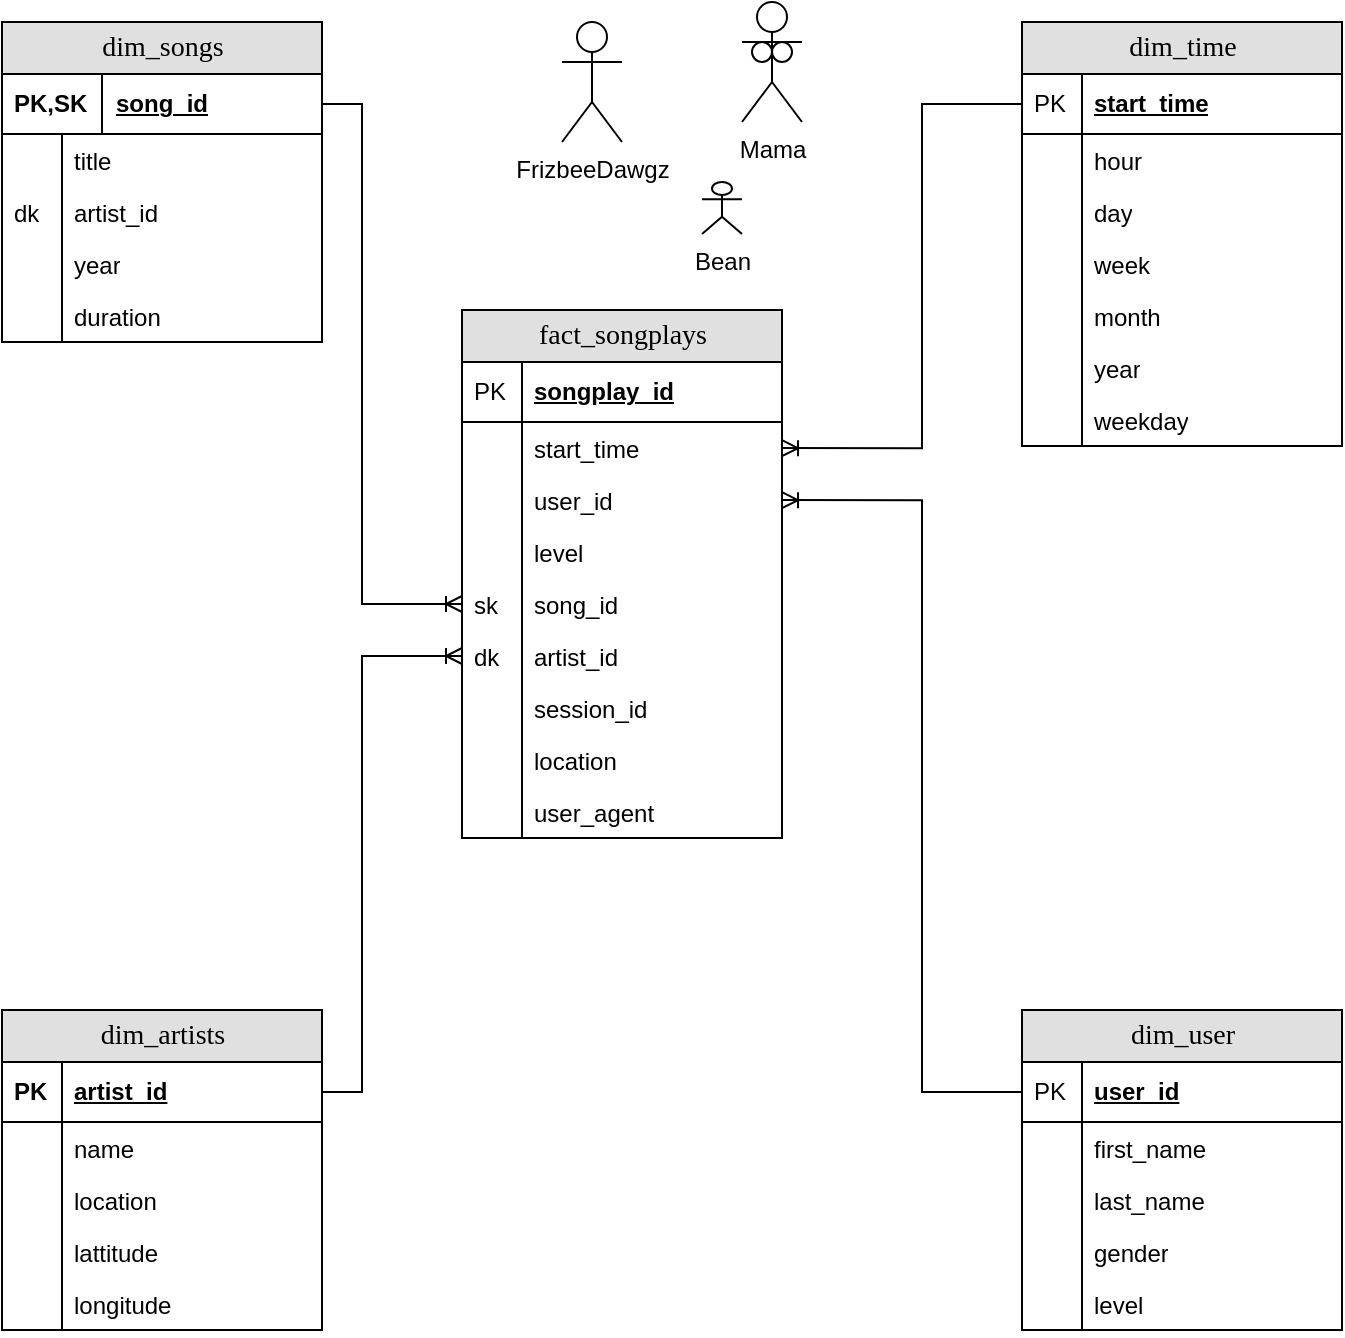 <mxfile version="13.3.1" type="device"><diagram name="Page-1" id="e56a1550-8fbb-45ad-956c-1786394a9013"><mxGraphModel dx="1086" dy="806" grid="1" gridSize="10" guides="1" tooltips="1" connect="1" arrows="1" fold="1" page="1" pageScale="1" pageWidth="1100" pageHeight="850" background="#ffffff" math="0" shadow="0"><root><mxCell id="0"/><mxCell id="1" parent="0"/><mxCell id="2e49270ec7c68f3f-58" value="" style="edgeStyle=orthogonalEdgeStyle;html=1;endArrow=ERzeroToMany;startArrow=ERmandOne;labelBackgroundColor=none;fontFamily=Verdana;fontSize=14;entryX=0;entryY=0.308;entryPerimeter=0;exitX=0;exitY=0.5;" parent="1" edge="1"><mxGeometry width="100" height="100" relative="1" as="geometry"><mxPoint x="580" y="450" as="sourcePoint"/><mxPoint x="570" y="320" as="targetPoint"/><Array as="points"><mxPoint x="540" y="450"/><mxPoint x="540" y="270"/></Array></mxGeometry></mxCell><mxCell id="hWE8iLyhvquOz823KqsU-22" style="edgeStyle=orthogonalEdgeStyle;rounded=0;orthogonalLoop=1;jettySize=auto;html=1;startArrow=ERoneToMany;startFill=0;endArrow=none;endFill=0;" parent="1" target="hWE8iLyhvquOz823KqsU-11" edge="1"><mxGeometry relative="1" as="geometry"><mxPoint x="630" y="339.059" as="sourcePoint"/><Array as="points"><mxPoint x="700" y="339"/><mxPoint x="700" y="635"/></Array></mxGeometry></mxCell><mxCell id="hWE8iLyhvquOz823KqsU-29" style="edgeStyle=orthogonalEdgeStyle;rounded=0;orthogonalLoop=1;jettySize=auto;html=1;startArrow=none;startFill=0;endArrow=ERoneToMany;endFill=0;entryX=0;entryY=0.5;entryDx=0;entryDy=0;" parent="1" source="2e49270ec7c68f3f-51" target="hWE8iLyhvquOz823KqsU-67" edge="1"><mxGeometry relative="1" as="geometry"><mxPoint x="550" y="378" as="targetPoint"/><Array as="points"><mxPoint x="420" y="141"/><mxPoint x="420" y="391"/></Array></mxGeometry></mxCell><mxCell id="hWE8iLyhvquOz823KqsU-42" style="edgeStyle=orthogonalEdgeStyle;rounded=0;orthogonalLoop=1;jettySize=auto;html=1;entryX=0;entryY=0.5;entryDx=0;entryDy=0;startArrow=none;startFill=0;endArrow=ERoneToMany;endFill=0;" parent="1" source="hWE8iLyhvquOz823KqsU-31" target="hWE8iLyhvquOz823KqsU-69" edge="1"><mxGeometry relative="1" as="geometry"><mxPoint x="470" y="391.0" as="targetPoint"/><Array as="points"><mxPoint x="420" y="635"/><mxPoint x="420" y="417"/></Array></mxGeometry></mxCell><mxCell id="hWE8iLyhvquOz823KqsU-58" style="edgeStyle=orthogonalEdgeStyle;rounded=0;orthogonalLoop=1;jettySize=auto;html=1;entryX=0;entryY=0.5;entryDx=0;entryDy=0;startArrow=ERoneToMany;startFill=0;endArrow=none;endFill=0;" parent="1" target="hWE8iLyhvquOz823KqsU-44" edge="1"><mxGeometry relative="1" as="geometry"><mxPoint x="630" y="313.059" as="sourcePoint"/><Array as="points"><mxPoint x="700" y="313"/><mxPoint x="700" y="141"/></Array></mxGeometry></mxCell><mxCell id="2e49270ec7c68f3f-80" value="fact_songplays" style="swimlane;html=1;fontStyle=0;childLayout=stackLayout;horizontal=1;startSize=26;fillColor=#e0e0e0;horizontalStack=0;resizeParent=1;resizeLast=0;collapsible=1;marginBottom=0;swimlaneFillColor=#ffffff;align=center;rounded=0;shadow=0;comic=0;labelBackgroundColor=none;strokeWidth=1;fontFamily=Verdana;fontSize=14" parent="1" vertex="1"><mxGeometry x="470" y="244" width="160" height="264" as="geometry"/></mxCell><mxCell id="2e49270ec7c68f3f-81" value="songplay_id" style="shape=partialRectangle;top=0;left=0;right=0;bottom=1;html=1;align=left;verticalAlign=middle;fillColor=none;spacingLeft=34;spacingRight=4;whiteSpace=wrap;overflow=hidden;rotatable=0;points=[[0,0.5],[1,0.5]];portConstraint=eastwest;dropTarget=0;fontStyle=5;" parent="2e49270ec7c68f3f-80" vertex="1"><mxGeometry y="26" width="160" height="30" as="geometry"/></mxCell><mxCell id="2e49270ec7c68f3f-82" value="PK" style="shape=partialRectangle;top=0;left=0;bottom=0;html=1;fillColor=none;align=left;verticalAlign=middle;spacingLeft=4;spacingRight=4;whiteSpace=wrap;overflow=hidden;rotatable=0;points=[];portConstraint=eastwest;part=1;" parent="2e49270ec7c68f3f-81" vertex="1" connectable="0"><mxGeometry width="30" height="30" as="geometry"/></mxCell><mxCell id="hWE8iLyhvquOz823KqsU-61" value="start_time" style="shape=partialRectangle;top=0;left=0;right=0;bottom=0;html=1;align=left;verticalAlign=top;fillColor=none;spacingLeft=34;spacingRight=4;whiteSpace=wrap;overflow=hidden;rotatable=0;points=[[0,0.5],[1,0.5]];portConstraint=eastwest;dropTarget=0;flipH=1;" parent="2e49270ec7c68f3f-80" vertex="1"><mxGeometry y="56" width="160" height="26" as="geometry"/></mxCell><mxCell id="hWE8iLyhvquOz823KqsU-62" value="" style="shape=partialRectangle;top=0;left=0;bottom=0;html=1;fillColor=none;align=left;verticalAlign=top;spacingLeft=4;spacingRight=4;whiteSpace=wrap;overflow=hidden;rotatable=0;points=[];portConstraint=eastwest;part=1;" parent="hWE8iLyhvquOz823KqsU-61" vertex="1" connectable="0"><mxGeometry width="30" height="26" as="geometry"/></mxCell><mxCell id="hWE8iLyhvquOz823KqsU-63" value="user_id" style="shape=partialRectangle;top=0;left=0;right=0;bottom=0;html=1;align=left;verticalAlign=top;fillColor=none;spacingLeft=34;spacingRight=4;whiteSpace=wrap;overflow=hidden;rotatable=0;points=[[0,0.5],[1,0.5]];portConstraint=eastwest;dropTarget=0;flipH=1;" parent="2e49270ec7c68f3f-80" vertex="1"><mxGeometry y="82" width="160" height="26" as="geometry"/></mxCell><mxCell id="hWE8iLyhvquOz823KqsU-64" value="" style="shape=partialRectangle;top=0;left=0;bottom=0;html=1;fillColor=none;align=left;verticalAlign=top;spacingLeft=4;spacingRight=4;whiteSpace=wrap;overflow=hidden;rotatable=0;points=[];portConstraint=eastwest;part=1;" parent="hWE8iLyhvquOz823KqsU-63" vertex="1" connectable="0"><mxGeometry width="30" height="26" as="geometry"/></mxCell><mxCell id="hWE8iLyhvquOz823KqsU-65" value="level" style="shape=partialRectangle;top=0;left=0;right=0;bottom=0;html=1;align=left;verticalAlign=top;fillColor=none;spacingLeft=34;spacingRight=4;whiteSpace=wrap;overflow=hidden;rotatable=0;points=[[0,0.5],[1,0.5]];portConstraint=eastwest;dropTarget=0;flipH=1;" parent="2e49270ec7c68f3f-80" vertex="1"><mxGeometry y="108" width="160" height="26" as="geometry"/></mxCell><mxCell id="hWE8iLyhvquOz823KqsU-66" value="" style="shape=partialRectangle;top=0;left=0;bottom=0;html=1;fillColor=none;align=left;verticalAlign=top;spacingLeft=4;spacingRight=4;whiteSpace=wrap;overflow=hidden;rotatable=0;points=[];portConstraint=eastwest;part=1;" parent="hWE8iLyhvquOz823KqsU-65" vertex="1" connectable="0"><mxGeometry width="30" height="26" as="geometry"/></mxCell><mxCell id="hWE8iLyhvquOz823KqsU-67" value="song_id" style="shape=partialRectangle;top=0;left=0;right=0;bottom=0;html=1;align=left;verticalAlign=top;fillColor=none;spacingLeft=34;spacingRight=4;whiteSpace=wrap;overflow=hidden;rotatable=0;points=[[0,0.5],[1,0.5]];portConstraint=eastwest;dropTarget=0;flipH=1;" parent="2e49270ec7c68f3f-80" vertex="1"><mxGeometry y="134" width="160" height="26" as="geometry"/></mxCell><mxCell id="hWE8iLyhvquOz823KqsU-68" value="sk" style="shape=partialRectangle;top=0;left=0;bottom=0;html=1;fillColor=none;align=left;verticalAlign=top;spacingLeft=4;spacingRight=4;whiteSpace=wrap;overflow=hidden;rotatable=0;points=[];portConstraint=eastwest;part=1;" parent="hWE8iLyhvquOz823KqsU-67" vertex="1" connectable="0"><mxGeometry width="30" height="26" as="geometry"/></mxCell><mxCell id="hWE8iLyhvquOz823KqsU-69" value="artist_id" style="shape=partialRectangle;top=0;left=0;right=0;bottom=0;html=1;align=left;verticalAlign=top;fillColor=none;spacingLeft=34;spacingRight=4;whiteSpace=wrap;overflow=hidden;rotatable=0;points=[[0,0.5],[1,0.5]];portConstraint=eastwest;dropTarget=0;flipH=1;" parent="2e49270ec7c68f3f-80" vertex="1"><mxGeometry y="160" width="160" height="26" as="geometry"/></mxCell><mxCell id="hWE8iLyhvquOz823KqsU-70" value="dk" style="shape=partialRectangle;top=0;left=0;bottom=0;html=1;fillColor=none;align=left;verticalAlign=top;spacingLeft=4;spacingRight=4;whiteSpace=wrap;overflow=hidden;rotatable=0;points=[];portConstraint=eastwest;part=1;" parent="hWE8iLyhvquOz823KqsU-69" vertex="1" connectable="0"><mxGeometry width="30" height="26" as="geometry"/></mxCell><mxCell id="hWE8iLyhvquOz823KqsU-71" value="session_id" style="shape=partialRectangle;top=0;left=0;right=0;bottom=0;html=1;align=left;verticalAlign=top;fillColor=none;spacingLeft=34;spacingRight=4;whiteSpace=wrap;overflow=hidden;rotatable=0;points=[[0,0.5],[1,0.5]];portConstraint=eastwest;dropTarget=0;flipH=1;" parent="2e49270ec7c68f3f-80" vertex="1"><mxGeometry y="186" width="160" height="26" as="geometry"/></mxCell><mxCell id="hWE8iLyhvquOz823KqsU-72" value="" style="shape=partialRectangle;top=0;left=0;bottom=0;html=1;fillColor=none;align=left;verticalAlign=top;spacingLeft=4;spacingRight=4;whiteSpace=wrap;overflow=hidden;rotatable=0;points=[];portConstraint=eastwest;part=1;" parent="hWE8iLyhvquOz823KqsU-71" vertex="1" connectable="0"><mxGeometry width="30" height="26" as="geometry"/></mxCell><mxCell id="hWE8iLyhvquOz823KqsU-73" value="location" style="shape=partialRectangle;top=0;left=0;right=0;bottom=0;html=1;align=left;verticalAlign=top;fillColor=none;spacingLeft=34;spacingRight=4;whiteSpace=wrap;overflow=hidden;rotatable=0;points=[[0,0.5],[1,0.5]];portConstraint=eastwest;dropTarget=0;flipH=1;" parent="2e49270ec7c68f3f-80" vertex="1"><mxGeometry y="212" width="160" height="26" as="geometry"/></mxCell><mxCell id="hWE8iLyhvquOz823KqsU-74" value="" style="shape=partialRectangle;top=0;left=0;bottom=0;html=1;fillColor=none;align=left;verticalAlign=top;spacingLeft=4;spacingRight=4;whiteSpace=wrap;overflow=hidden;rotatable=0;points=[];portConstraint=eastwest;part=1;" parent="hWE8iLyhvquOz823KqsU-73" vertex="1" connectable="0"><mxGeometry width="30" height="26" as="geometry"/></mxCell><mxCell id="hWE8iLyhvquOz823KqsU-75" value="user_agent" style="shape=partialRectangle;top=0;left=0;right=0;bottom=0;html=1;align=left;verticalAlign=top;fillColor=none;spacingLeft=34;spacingRight=4;whiteSpace=wrap;overflow=hidden;rotatable=0;points=[[0,0.5],[1,0.5]];portConstraint=eastwest;dropTarget=0;flipH=1;" parent="2e49270ec7c68f3f-80" vertex="1"><mxGeometry y="238" width="160" height="26" as="geometry"/></mxCell><mxCell id="hWE8iLyhvquOz823KqsU-76" value="" style="shape=partialRectangle;top=0;left=0;bottom=0;html=1;fillColor=none;align=left;verticalAlign=top;spacingLeft=4;spacingRight=4;whiteSpace=wrap;overflow=hidden;rotatable=0;points=[];portConstraint=eastwest;part=1;" parent="hWE8iLyhvquOz823KqsU-75" vertex="1" connectable="0"><mxGeometry width="30" height="26" as="geometry"/></mxCell><mxCell id="hWE8iLyhvquOz823KqsU-30" value="dim_artists" style="swimlane;html=1;fontStyle=0;childLayout=stackLayout;horizontal=1;startSize=26;fillColor=#e0e0e0;horizontalStack=0;resizeParent=1;resizeLast=0;collapsible=1;marginBottom=0;swimlaneFillColor=#ffffff;align=center;rounded=0;shadow=0;comic=0;labelBackgroundColor=none;strokeWidth=1;fontFamily=Verdana;fontSize=14" parent="1" vertex="1"><mxGeometry x="240" y="594" width="160" height="160" as="geometry"/></mxCell><mxCell id="hWE8iLyhvquOz823KqsU-31" value="artist_id" style="shape=partialRectangle;top=0;left=0;right=0;bottom=1;html=1;align=left;verticalAlign=middle;fillColor=none;spacingLeft=34;spacingRight=4;whiteSpace=wrap;overflow=hidden;rotatable=0;points=[[0,0.5],[1,0.5]];portConstraint=eastwest;dropTarget=0;fontStyle=5;" parent="hWE8iLyhvquOz823KqsU-30" vertex="1"><mxGeometry y="26" width="160" height="30" as="geometry"/></mxCell><mxCell id="hWE8iLyhvquOz823KqsU-32" value="PK" style="shape=partialRectangle;fontStyle=1;top=0;left=0;bottom=0;html=1;fillColor=none;align=left;verticalAlign=middle;spacingLeft=4;spacingRight=4;whiteSpace=wrap;overflow=hidden;rotatable=0;points=[];portConstraint=eastwest;part=1;" parent="hWE8iLyhvquOz823KqsU-31" vertex="1" connectable="0"><mxGeometry width="30" height="30" as="geometry"/></mxCell><mxCell id="hWE8iLyhvquOz823KqsU-33" value="name" style="shape=partialRectangle;top=0;left=0;right=0;bottom=0;html=1;align=left;verticalAlign=top;fillColor=none;spacingLeft=34;spacingRight=4;whiteSpace=wrap;overflow=hidden;rotatable=0;points=[[0,0.5],[1,0.5]];portConstraint=eastwest;dropTarget=0;" parent="hWE8iLyhvquOz823KqsU-30" vertex="1"><mxGeometry y="56" width="160" height="26" as="geometry"/></mxCell><mxCell id="hWE8iLyhvquOz823KqsU-34" value="" style="shape=partialRectangle;top=0;left=0;bottom=0;html=1;fillColor=none;align=left;verticalAlign=top;spacingLeft=4;spacingRight=4;whiteSpace=wrap;overflow=hidden;rotatable=0;points=[];portConstraint=eastwest;part=1;" parent="hWE8iLyhvquOz823KqsU-33" vertex="1" connectable="0"><mxGeometry width="30" height="26" as="geometry"/></mxCell><mxCell id="hWE8iLyhvquOz823KqsU-35" value="location" style="shape=partialRectangle;top=0;left=0;right=0;bottom=0;html=1;align=left;verticalAlign=top;fillColor=none;spacingLeft=34;spacingRight=4;whiteSpace=wrap;overflow=hidden;rotatable=0;points=[[0,0.5],[1,0.5]];portConstraint=eastwest;dropTarget=0;" parent="hWE8iLyhvquOz823KqsU-30" vertex="1"><mxGeometry y="82" width="160" height="26" as="geometry"/></mxCell><mxCell id="hWE8iLyhvquOz823KqsU-36" value="" style="shape=partialRectangle;top=0;left=0;bottom=0;html=1;fillColor=none;align=left;verticalAlign=top;spacingLeft=4;spacingRight=4;whiteSpace=wrap;overflow=hidden;rotatable=0;points=[];portConstraint=eastwest;part=1;" parent="hWE8iLyhvquOz823KqsU-35" vertex="1" connectable="0"><mxGeometry width="30" height="26" as="geometry"/></mxCell><mxCell id="hWE8iLyhvquOz823KqsU-37" value="lattitude" style="shape=partialRectangle;top=0;left=0;right=0;bottom=0;html=1;align=left;verticalAlign=top;fillColor=none;spacingLeft=34;spacingRight=4;whiteSpace=wrap;overflow=hidden;rotatable=0;points=[[0,0.5],[1,0.5]];portConstraint=eastwest;dropTarget=0;" parent="hWE8iLyhvquOz823KqsU-30" vertex="1"><mxGeometry y="108" width="160" height="26" as="geometry"/></mxCell><mxCell id="hWE8iLyhvquOz823KqsU-38" value="" style="shape=partialRectangle;top=0;left=0;bottom=0;html=1;fillColor=none;align=left;verticalAlign=top;spacingLeft=4;spacingRight=4;whiteSpace=wrap;overflow=hidden;rotatable=0;points=[];portConstraint=eastwest;part=1;" parent="hWE8iLyhvquOz823KqsU-37" vertex="1" connectable="0"><mxGeometry width="30" height="26" as="geometry"/></mxCell><mxCell id="hWE8iLyhvquOz823KqsU-39" value="longitude" style="shape=partialRectangle;top=0;left=0;right=0;bottom=0;html=1;align=left;verticalAlign=top;fillColor=none;spacingLeft=34;spacingRight=4;whiteSpace=wrap;overflow=hidden;rotatable=0;points=[[0,0.5],[1,0.5]];portConstraint=eastwest;dropTarget=0;" parent="hWE8iLyhvquOz823KqsU-30" vertex="1"><mxGeometry y="134" width="160" height="26" as="geometry"/></mxCell><mxCell id="hWE8iLyhvquOz823KqsU-40" value="" style="shape=partialRectangle;top=0;left=0;bottom=0;html=1;fillColor=none;align=left;verticalAlign=top;spacingLeft=4;spacingRight=4;whiteSpace=wrap;overflow=hidden;rotatable=0;points=[];portConstraint=eastwest;part=1;" parent="hWE8iLyhvquOz823KqsU-39" vertex="1" connectable="0"><mxGeometry width="30" height="26" as="geometry"/></mxCell><mxCell id="2e49270ec7c68f3f-48" value="dim_songs" style="swimlane;html=1;fontStyle=0;childLayout=stackLayout;horizontal=1;startSize=26;fillColor=#e0e0e0;horizontalStack=0;resizeParent=1;resizeLast=0;collapsible=1;marginBottom=0;swimlaneFillColor=#ffffff;align=center;rounded=0;shadow=0;comic=0;labelBackgroundColor=none;strokeWidth=1;fontFamily=Verdana;fontSize=14" parent="1" vertex="1"><mxGeometry x="240" y="100" width="160" height="160" as="geometry"/></mxCell><mxCell id="2e49270ec7c68f3f-51" value="song_id" style="shape=partialRectangle;top=0;left=0;right=0;bottom=1;html=1;align=left;verticalAlign=middle;fillColor=none;spacingLeft=55;spacingRight=4;whiteSpace=wrap;overflow=hidden;rotatable=0;points=[[0,0.5],[1,0.5]];portConstraint=eastwest;dropTarget=0;fontStyle=5;" parent="2e49270ec7c68f3f-48" vertex="1"><mxGeometry y="26" width="160" height="30" as="geometry"/></mxCell><mxCell id="2e49270ec7c68f3f-52" value="PK,SK" style="shape=partialRectangle;fontStyle=1;top=0;left=0;bottom=0;html=1;fillColor=none;align=left;verticalAlign=middle;spacingLeft=4;spacingRight=4;whiteSpace=wrap;overflow=hidden;rotatable=0;points=[];portConstraint=eastwest;part=1;" parent="2e49270ec7c68f3f-51" vertex="1" connectable="0"><mxGeometry width="50" height="30" as="geometry"/></mxCell><mxCell id="2e49270ec7c68f3f-53" value="title" style="shape=partialRectangle;top=0;left=0;right=0;bottom=0;html=1;align=left;verticalAlign=top;fillColor=none;spacingLeft=34;spacingRight=4;whiteSpace=wrap;overflow=hidden;rotatable=0;points=[[0,0.5],[1,0.5]];portConstraint=eastwest;dropTarget=0;" parent="2e49270ec7c68f3f-48" vertex="1"><mxGeometry y="56" width="160" height="26" as="geometry"/></mxCell><mxCell id="2e49270ec7c68f3f-54" value="" style="shape=partialRectangle;top=0;left=0;bottom=0;html=1;fillColor=none;align=left;verticalAlign=top;spacingLeft=4;spacingRight=4;whiteSpace=wrap;overflow=hidden;rotatable=0;points=[];portConstraint=eastwest;part=1;" parent="2e49270ec7c68f3f-53" vertex="1" connectable="0"><mxGeometry width="30" height="26" as="geometry"/></mxCell><mxCell id="hWE8iLyhvquOz823KqsU-23" value="artist_id&lt;span style=&quot;color: rgba(0 , 0 , 0 , 0) ; font-family: monospace ; font-size: 0px&quot;&gt;%3CmxGraphModel%3E%3Croot%3E%3CmxCell%20id%3D%220%22%2F%3E%3CmxCell%20id%3D%221%22%20parent%3D%220%22%2F%3E%3CmxCell%20id%3D%222%22%20value%3D%22title%22%20style%3D%22shape%3DpartialRectangle%3Btop%3D0%3Bleft%3D0%3Bright%3D0%3Bbottom%3D0%3Bhtml%3D1%3Balign%3Dleft%3BverticalAlign%3Dtop%3BfillColor%3Dnone%3BspacingLeft%3D34%3BspacingRight%3D4%3BwhiteSpace%3Dwrap%3Boverflow%3Dhidden%3Brotatable%3D0%3Bpoints%3D%5B%5B0%2C0.5%5D%2C%5B1%2C0.5%5D%5D%3BportConstraint%3Deastwest%3BdropTarget%3D0%3B%22%20vertex%3D%221%22%20parent%3D%221%22%3E%3CmxGeometry%20x%3D%22940%22%20y%3D%22556%22%20width%3D%22160%22%20height%3D%2226%22%20as%3D%22geometry%22%2F%3E%3C%2FmxCell%3E%3CmxCell%20id%3D%223%22%20value%3D%22%22%20style%3D%22shape%3DpartialRectangle%3Btop%3D0%3Bleft%3D0%3Bbottom%3D0%3Bhtml%3D1%3BfillColor%3Dnone%3Balign%3Dleft%3BverticalAlign%3Dtop%3BspacingLeft%3D4%3BspacingRight%3D4%3BwhiteSpace%3Dwrap%3Boverflow%3Dhidden%3Brotatable%3D0%3Bpoints%3D%5B%5D%3BportConstraint%3Deastwest%3Bpart%3D1%3B%22%20vertex%3D%221%22%20connectable%3D%220%22%20parent%3D%222%22%3E%3CmxGeometry%20width%3D%2230%22%20height%3D%2226%22%20as%3D%22geometry%22%2F%3E%3C%2FmxCell%3E%3C%2Froot%3E%3C%2FmxGraphModel%3E&lt;/span&gt;" style="shape=partialRectangle;top=0;left=0;right=0;bottom=0;html=1;align=left;verticalAlign=top;fillColor=none;spacingLeft=34;spacingRight=4;whiteSpace=wrap;overflow=hidden;rotatable=0;points=[[0,0.5],[1,0.5]];portConstraint=eastwest;dropTarget=0;" parent="2e49270ec7c68f3f-48" vertex="1"><mxGeometry y="82" width="160" height="26" as="geometry"/></mxCell><mxCell id="hWE8iLyhvquOz823KqsU-24" value="dk" style="shape=partialRectangle;top=0;left=0;bottom=0;html=1;fillColor=none;align=left;verticalAlign=top;spacingLeft=4;spacingRight=4;whiteSpace=wrap;overflow=hidden;rotatable=0;points=[];portConstraint=eastwest;part=1;" parent="hWE8iLyhvquOz823KqsU-23" vertex="1" connectable="0"><mxGeometry width="30" height="26" as="geometry"/></mxCell><mxCell id="hWE8iLyhvquOz823KqsU-25" value="year" style="shape=partialRectangle;top=0;left=0;right=0;bottom=0;html=1;align=left;verticalAlign=top;fillColor=none;spacingLeft=34;spacingRight=4;whiteSpace=wrap;overflow=hidden;rotatable=0;points=[[0,0.5],[1,0.5]];portConstraint=eastwest;dropTarget=0;" parent="2e49270ec7c68f3f-48" vertex="1"><mxGeometry y="108" width="160" height="26" as="geometry"/></mxCell><mxCell id="hWE8iLyhvquOz823KqsU-26" value="" style="shape=partialRectangle;top=0;left=0;bottom=0;html=1;fillColor=none;align=left;verticalAlign=top;spacingLeft=4;spacingRight=4;whiteSpace=wrap;overflow=hidden;rotatable=0;points=[];portConstraint=eastwest;part=1;" parent="hWE8iLyhvquOz823KqsU-25" vertex="1" connectable="0"><mxGeometry width="30" height="26" as="geometry"/></mxCell><mxCell id="hWE8iLyhvquOz823KqsU-27" value="duration" style="shape=partialRectangle;top=0;left=0;right=0;bottom=0;html=1;align=left;verticalAlign=top;fillColor=none;spacingLeft=34;spacingRight=4;whiteSpace=wrap;overflow=hidden;rotatable=0;points=[[0,0.5],[1,0.5]];portConstraint=eastwest;dropTarget=0;" parent="2e49270ec7c68f3f-48" vertex="1"><mxGeometry y="134" width="160" height="26" as="geometry"/></mxCell><mxCell id="hWE8iLyhvquOz823KqsU-28" value="" style="shape=partialRectangle;top=0;left=0;bottom=0;html=1;fillColor=none;align=left;verticalAlign=top;spacingLeft=4;spacingRight=4;whiteSpace=wrap;overflow=hidden;rotatable=0;points=[];portConstraint=eastwest;part=1;" parent="hWE8iLyhvquOz823KqsU-27" vertex="1" connectable="0"><mxGeometry width="30" height="26" as="geometry"/></mxCell><mxCell id="hWE8iLyhvquOz823KqsU-43" value="dim_time" style="swimlane;html=1;fontStyle=0;childLayout=stackLayout;horizontal=1;startSize=26;fillColor=#e0e0e0;horizontalStack=0;resizeParent=1;resizeLast=0;collapsible=1;marginBottom=0;swimlaneFillColor=#ffffff;align=center;rounded=0;shadow=0;comic=0;labelBackgroundColor=none;strokeWidth=1;fontFamily=Verdana;fontSize=14" parent="1" vertex="1"><mxGeometry x="750" y="100" width="160" height="212" as="geometry"/></mxCell><mxCell id="hWE8iLyhvquOz823KqsU-44" value="start_time" style="shape=partialRectangle;top=0;left=0;right=0;bottom=1;html=1;align=left;verticalAlign=middle;fillColor=none;spacingLeft=34;spacingRight=4;whiteSpace=wrap;overflow=hidden;rotatable=0;points=[[0,0.5],[1,0.5]];portConstraint=eastwest;dropTarget=0;fontStyle=5;" parent="hWE8iLyhvquOz823KqsU-43" vertex="1"><mxGeometry y="26" width="160" height="30" as="geometry"/></mxCell><mxCell id="hWE8iLyhvquOz823KqsU-45" value="PK" style="shape=partialRectangle;top=0;left=0;bottom=0;html=1;fillColor=none;align=left;verticalAlign=middle;spacingLeft=4;spacingRight=4;whiteSpace=wrap;overflow=hidden;rotatable=0;points=[];portConstraint=eastwest;part=1;" parent="hWE8iLyhvquOz823KqsU-44" vertex="1" connectable="0"><mxGeometry width="30" height="30" as="geometry"/></mxCell><mxCell id="hWE8iLyhvquOz823KqsU-46" value="hour" style="shape=partialRectangle;top=0;left=0;right=0;bottom=0;html=1;align=left;verticalAlign=top;fillColor=none;spacingLeft=34;spacingRight=4;whiteSpace=wrap;overflow=hidden;rotatable=0;points=[[0,0.5],[1,0.5]];portConstraint=eastwest;dropTarget=0;flipH=1;" parent="hWE8iLyhvquOz823KqsU-43" vertex="1"><mxGeometry y="56" width="160" height="26" as="geometry"/></mxCell><mxCell id="hWE8iLyhvquOz823KqsU-47" value="" style="shape=partialRectangle;top=0;left=0;bottom=0;html=1;fillColor=none;align=left;verticalAlign=top;spacingLeft=4;spacingRight=4;whiteSpace=wrap;overflow=hidden;rotatable=0;points=[];portConstraint=eastwest;part=1;" parent="hWE8iLyhvquOz823KqsU-46" vertex="1" connectable="0"><mxGeometry width="30" height="26" as="geometry"/></mxCell><mxCell id="hWE8iLyhvquOz823KqsU-48" value="day" style="shape=partialRectangle;top=0;left=0;right=0;bottom=0;html=1;align=left;verticalAlign=top;fillColor=none;spacingLeft=34;spacingRight=4;whiteSpace=wrap;overflow=hidden;rotatable=0;points=[[0,0.5],[1,0.5]];portConstraint=eastwest;dropTarget=0;flipH=1;" parent="hWE8iLyhvquOz823KqsU-43" vertex="1"><mxGeometry y="82" width="160" height="26" as="geometry"/></mxCell><mxCell id="hWE8iLyhvquOz823KqsU-49" value="" style="shape=partialRectangle;top=0;left=0;bottom=0;html=1;fillColor=none;align=left;verticalAlign=top;spacingLeft=4;spacingRight=4;whiteSpace=wrap;overflow=hidden;rotatable=0;points=[];portConstraint=eastwest;part=1;" parent="hWE8iLyhvquOz823KqsU-48" vertex="1" connectable="0"><mxGeometry width="30" height="26" as="geometry"/></mxCell><mxCell id="hWE8iLyhvquOz823KqsU-50" value="week" style="shape=partialRectangle;top=0;left=0;right=0;bottom=0;html=1;align=left;verticalAlign=top;fillColor=none;spacingLeft=34;spacingRight=4;whiteSpace=wrap;overflow=hidden;rotatable=0;points=[[0,0.5],[1,0.5]];portConstraint=eastwest;dropTarget=0;flipH=1;" parent="hWE8iLyhvquOz823KqsU-43" vertex="1"><mxGeometry y="108" width="160" height="26" as="geometry"/></mxCell><mxCell id="hWE8iLyhvquOz823KqsU-51" value="" style="shape=partialRectangle;top=0;left=0;bottom=0;html=1;fillColor=none;align=left;verticalAlign=top;spacingLeft=4;spacingRight=4;whiteSpace=wrap;overflow=hidden;rotatable=0;points=[];portConstraint=eastwest;part=1;" parent="hWE8iLyhvquOz823KqsU-50" vertex="1" connectable="0"><mxGeometry width="30" height="26" as="geometry"/></mxCell><mxCell id="hWE8iLyhvquOz823KqsU-52" value="month" style="shape=partialRectangle;top=0;left=0;right=0;bottom=0;html=1;align=left;verticalAlign=top;fillColor=none;spacingLeft=34;spacingRight=4;whiteSpace=wrap;overflow=hidden;rotatable=0;points=[[0,0.5],[1,0.5]];portConstraint=eastwest;dropTarget=0;flipH=1;" parent="hWE8iLyhvquOz823KqsU-43" vertex="1"><mxGeometry y="134" width="160" height="26" as="geometry"/></mxCell><mxCell id="hWE8iLyhvquOz823KqsU-53" value="" style="shape=partialRectangle;top=0;left=0;bottom=0;html=1;fillColor=none;align=left;verticalAlign=top;spacingLeft=4;spacingRight=4;whiteSpace=wrap;overflow=hidden;rotatable=0;points=[];portConstraint=eastwest;part=1;" parent="hWE8iLyhvquOz823KqsU-52" vertex="1" connectable="0"><mxGeometry width="30" height="26" as="geometry"/></mxCell><mxCell id="hWE8iLyhvquOz823KqsU-54" value="year" style="shape=partialRectangle;top=0;left=0;right=0;bottom=0;html=1;align=left;verticalAlign=top;fillColor=none;spacingLeft=34;spacingRight=4;whiteSpace=wrap;overflow=hidden;rotatable=0;points=[[0,0.5],[1,0.5]];portConstraint=eastwest;dropTarget=0;flipH=1;" parent="hWE8iLyhvquOz823KqsU-43" vertex="1"><mxGeometry y="160" width="160" height="26" as="geometry"/></mxCell><mxCell id="hWE8iLyhvquOz823KqsU-55" value="" style="shape=partialRectangle;top=0;left=0;bottom=0;html=1;fillColor=none;align=left;verticalAlign=top;spacingLeft=4;spacingRight=4;whiteSpace=wrap;overflow=hidden;rotatable=0;points=[];portConstraint=eastwest;part=1;" parent="hWE8iLyhvquOz823KqsU-54" vertex="1" connectable="0"><mxGeometry width="30" height="26" as="geometry"/></mxCell><mxCell id="hWE8iLyhvquOz823KqsU-56" value="weekday" style="shape=partialRectangle;top=0;left=0;right=0;bottom=0;html=1;align=left;verticalAlign=top;fillColor=none;spacingLeft=34;spacingRight=4;whiteSpace=wrap;overflow=hidden;rotatable=0;points=[[0,0.5],[1,0.5]];portConstraint=eastwest;dropTarget=0;flipH=1;" parent="hWE8iLyhvquOz823KqsU-43" vertex="1"><mxGeometry y="186" width="160" height="26" as="geometry"/></mxCell><mxCell id="hWE8iLyhvquOz823KqsU-57" value="" style="shape=partialRectangle;top=0;left=0;bottom=0;html=1;fillColor=none;align=left;verticalAlign=top;spacingLeft=4;spacingRight=4;whiteSpace=wrap;overflow=hidden;rotatable=0;points=[];portConstraint=eastwest;part=1;" parent="hWE8iLyhvquOz823KqsU-56" vertex="1" connectable="0"><mxGeometry width="30" height="26" as="geometry"/></mxCell><mxCell id="2e49270ec7c68f3f-1" value="dim_user" style="swimlane;html=1;fontStyle=0;childLayout=stackLayout;horizontal=1;startSize=26;fillColor=#e0e0e0;horizontalStack=0;resizeParent=1;resizeLast=0;collapsible=1;marginBottom=0;swimlaneFillColor=#ffffff;align=center;rounded=0;shadow=0;comic=0;labelBackgroundColor=none;strokeWidth=1;fontFamily=Verdana;fontSize=14" parent="1" vertex="1"><mxGeometry x="750" y="594" width="160" height="160" as="geometry"/></mxCell><mxCell id="hWE8iLyhvquOz823KqsU-11" value="user_id" style="shape=partialRectangle;top=0;left=0;right=0;bottom=1;html=1;align=left;verticalAlign=middle;fillColor=none;spacingLeft=34;spacingRight=4;whiteSpace=wrap;overflow=hidden;rotatable=0;points=[[0,0.5],[1,0.5]];portConstraint=eastwest;dropTarget=0;fontStyle=5;" parent="2e49270ec7c68f3f-1" vertex="1"><mxGeometry y="26" width="160" height="30" as="geometry"/></mxCell><mxCell id="hWE8iLyhvquOz823KqsU-12" value="PK" style="shape=partialRectangle;top=0;left=0;bottom=0;html=1;fillColor=none;align=left;verticalAlign=middle;spacingLeft=4;spacingRight=4;whiteSpace=wrap;overflow=hidden;rotatable=0;points=[];portConstraint=eastwest;part=1;" parent="hWE8iLyhvquOz823KqsU-11" vertex="1" connectable="0"><mxGeometry width="30" height="30" as="geometry"/></mxCell><mxCell id="2e49270ec7c68f3f-6" value="first_name" style="shape=partialRectangle;top=0;left=0;right=0;bottom=0;html=1;align=left;verticalAlign=top;fillColor=none;spacingLeft=34;spacingRight=4;whiteSpace=wrap;overflow=hidden;rotatable=0;points=[[0,0.5],[1,0.5]];portConstraint=eastwest;dropTarget=0;flipH=1;" parent="2e49270ec7c68f3f-1" vertex="1"><mxGeometry y="56" width="160" height="26" as="geometry"/></mxCell><mxCell id="2e49270ec7c68f3f-7" value="" style="shape=partialRectangle;top=0;left=0;bottom=0;html=1;fillColor=none;align=left;verticalAlign=top;spacingLeft=4;spacingRight=4;whiteSpace=wrap;overflow=hidden;rotatable=0;points=[];portConstraint=eastwest;part=1;" parent="2e49270ec7c68f3f-6" vertex="1" connectable="0"><mxGeometry width="30" height="26" as="geometry"/></mxCell><mxCell id="hWE8iLyhvquOz823KqsU-15" value="last_name" style="shape=partialRectangle;top=0;left=0;right=0;bottom=0;html=1;align=left;verticalAlign=top;fillColor=none;spacingLeft=34;spacingRight=4;whiteSpace=wrap;overflow=hidden;rotatable=0;points=[[0,0.5],[1,0.5]];portConstraint=eastwest;dropTarget=0;flipH=1;" parent="2e49270ec7c68f3f-1" vertex="1"><mxGeometry y="82" width="160" height="26" as="geometry"/></mxCell><mxCell id="hWE8iLyhvquOz823KqsU-16" value="" style="shape=partialRectangle;top=0;left=0;bottom=0;html=1;fillColor=none;align=left;verticalAlign=top;spacingLeft=4;spacingRight=4;whiteSpace=wrap;overflow=hidden;rotatable=0;points=[];portConstraint=eastwest;part=1;" parent="hWE8iLyhvquOz823KqsU-15" vertex="1" connectable="0"><mxGeometry width="30" height="26" as="geometry"/></mxCell><mxCell id="hWE8iLyhvquOz823KqsU-17" value="gender" style="shape=partialRectangle;top=0;left=0;right=0;bottom=0;html=1;align=left;verticalAlign=top;fillColor=none;spacingLeft=34;spacingRight=4;whiteSpace=wrap;overflow=hidden;rotatable=0;points=[[0,0.5],[1,0.5]];portConstraint=eastwest;dropTarget=0;flipH=1;" parent="2e49270ec7c68f3f-1" vertex="1"><mxGeometry y="108" width="160" height="26" as="geometry"/></mxCell><mxCell id="hWE8iLyhvquOz823KqsU-18" value="" style="shape=partialRectangle;top=0;left=0;bottom=0;html=1;fillColor=none;align=left;verticalAlign=top;spacingLeft=4;spacingRight=4;whiteSpace=wrap;overflow=hidden;rotatable=0;points=[];portConstraint=eastwest;part=1;" parent="hWE8iLyhvquOz823KqsU-17" vertex="1" connectable="0"><mxGeometry width="30" height="26" as="geometry"/></mxCell><mxCell id="hWE8iLyhvquOz823KqsU-19" value="level" style="shape=partialRectangle;top=0;left=0;right=0;bottom=0;html=1;align=left;verticalAlign=top;fillColor=none;spacingLeft=34;spacingRight=4;whiteSpace=wrap;overflow=hidden;rotatable=0;points=[[0,0.5],[1,0.5]];portConstraint=eastwest;dropTarget=0;flipH=1;" parent="2e49270ec7c68f3f-1" vertex="1"><mxGeometry y="134" width="160" height="26" as="geometry"/></mxCell><mxCell id="hWE8iLyhvquOz823KqsU-20" value="" style="shape=partialRectangle;top=0;left=0;bottom=0;html=1;fillColor=none;align=left;verticalAlign=top;spacingLeft=4;spacingRight=4;whiteSpace=wrap;overflow=hidden;rotatable=0;points=[];portConstraint=eastwest;part=1;" parent="hWE8iLyhvquOz823KqsU-19" vertex="1" connectable="0"><mxGeometry width="30" height="26" as="geometry"/></mxCell><mxCell id="hWE8iLyhvquOz823KqsU-77" value="FrizbeeDawgz&lt;br&gt;" style="shape=umlActor;verticalLabelPosition=bottom;labelBackgroundColor=#ffffff;verticalAlign=top;html=1;outlineConnect=0;" parent="1" vertex="1"><mxGeometry x="520" y="100" width="30" height="60" as="geometry"/></mxCell><mxCell id="hWE8iLyhvquOz823KqsU-80" value="Mama" style="shape=umlActor;verticalLabelPosition=bottom;labelBackgroundColor=#ffffff;verticalAlign=top;html=1;outlineConnect=0;" parent="1" vertex="1"><mxGeometry x="610" y="90" width="30" height="60" as="geometry"/></mxCell><mxCell id="hWE8iLyhvquOz823KqsU-81" value="Bean" style="shape=umlActor;verticalLabelPosition=bottom;labelBackgroundColor=#ffffff;verticalAlign=top;html=1;outlineConnect=0;" parent="1" vertex="1"><mxGeometry x="590" y="180" width="20" height="26" as="geometry"/></mxCell><mxCell id="hWE8iLyhvquOz823KqsU-82" value="" style="ellipse;whiteSpace=wrap;html=1;aspect=fixed;" parent="1" vertex="1"><mxGeometry x="615" y="110" width="10" height="10" as="geometry"/></mxCell><mxCell id="hWE8iLyhvquOz823KqsU-83" value="" style="ellipse;whiteSpace=wrap;html=1;aspect=fixed;" parent="1" vertex="1"><mxGeometry x="625" y="110" width="10" height="10" as="geometry"/></mxCell></root></mxGraphModel></diagram></mxfile>